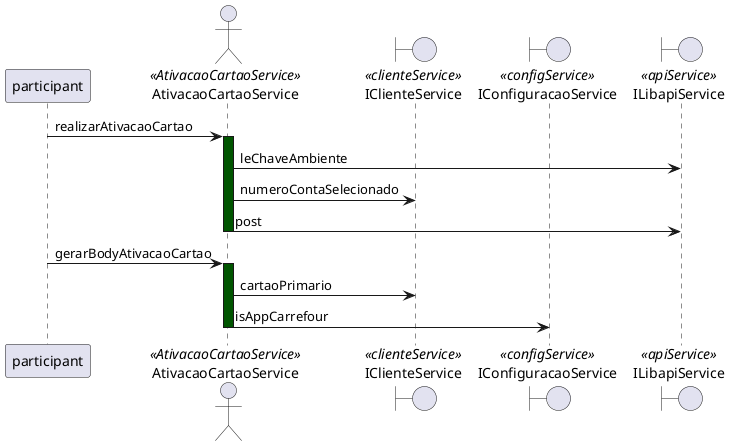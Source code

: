 @startuml 
 participant participant as Usuario
actor  AtivacaoCartaoService as AtivacaoCartaoService<<AtivacaoCartaoService >> 
boundary  IClienteService as clienteService<<clienteService >> 
boundary  IConfiguracaoService as configService<<configService >> 
boundary  ILibapiService as apiService<<apiService >> 
Usuario -> AtivacaoCartaoService:realizarAtivacaoCartao
activate AtivacaoCartaoService #005500
AtivacaoCartaoService -> apiService:leChaveAmbiente
AtivacaoCartaoService -> clienteService:numeroContaSelecionado
AtivacaoCartaoService -> apiService:post
deactivate AtivacaoCartaoService
Usuario -> AtivacaoCartaoService:gerarBodyAtivacaoCartao
activate AtivacaoCartaoService #005500
AtivacaoCartaoService -> clienteService:cartaoPrimario
AtivacaoCartaoService -> configService:isAppCarrefour
deactivate AtivacaoCartaoService
@enduml